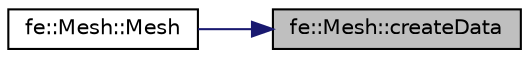 digraph "fe::Mesh::createData"
{
 // LATEX_PDF_SIZE
  edge [fontname="Helvetica",fontsize="10",labelfontname="Helvetica",labelfontsize="10"];
  node [fontname="Helvetica",fontsize="10",shape=record];
  rankdir="RL";
  Node22 [label="fe::Mesh::createData",height=0.2,width=0.4,color="black", fillcolor="grey75", style="filled", fontcolor="black",tooltip="Reads mesh data from the file and populates other data."];
  Node22 -> Node23 [dir="back",color="midnightblue",fontsize="10",style="solid",fontname="Helvetica"];
  Node23 [label="fe::Mesh::Mesh",height=0.2,width=0.4,color="black", fillcolor="white", style="filled",URL="$classfe_1_1Mesh.html#a0041afbb7d7e94bfb01c108e460196fb",tooltip="Constructor."];
}
